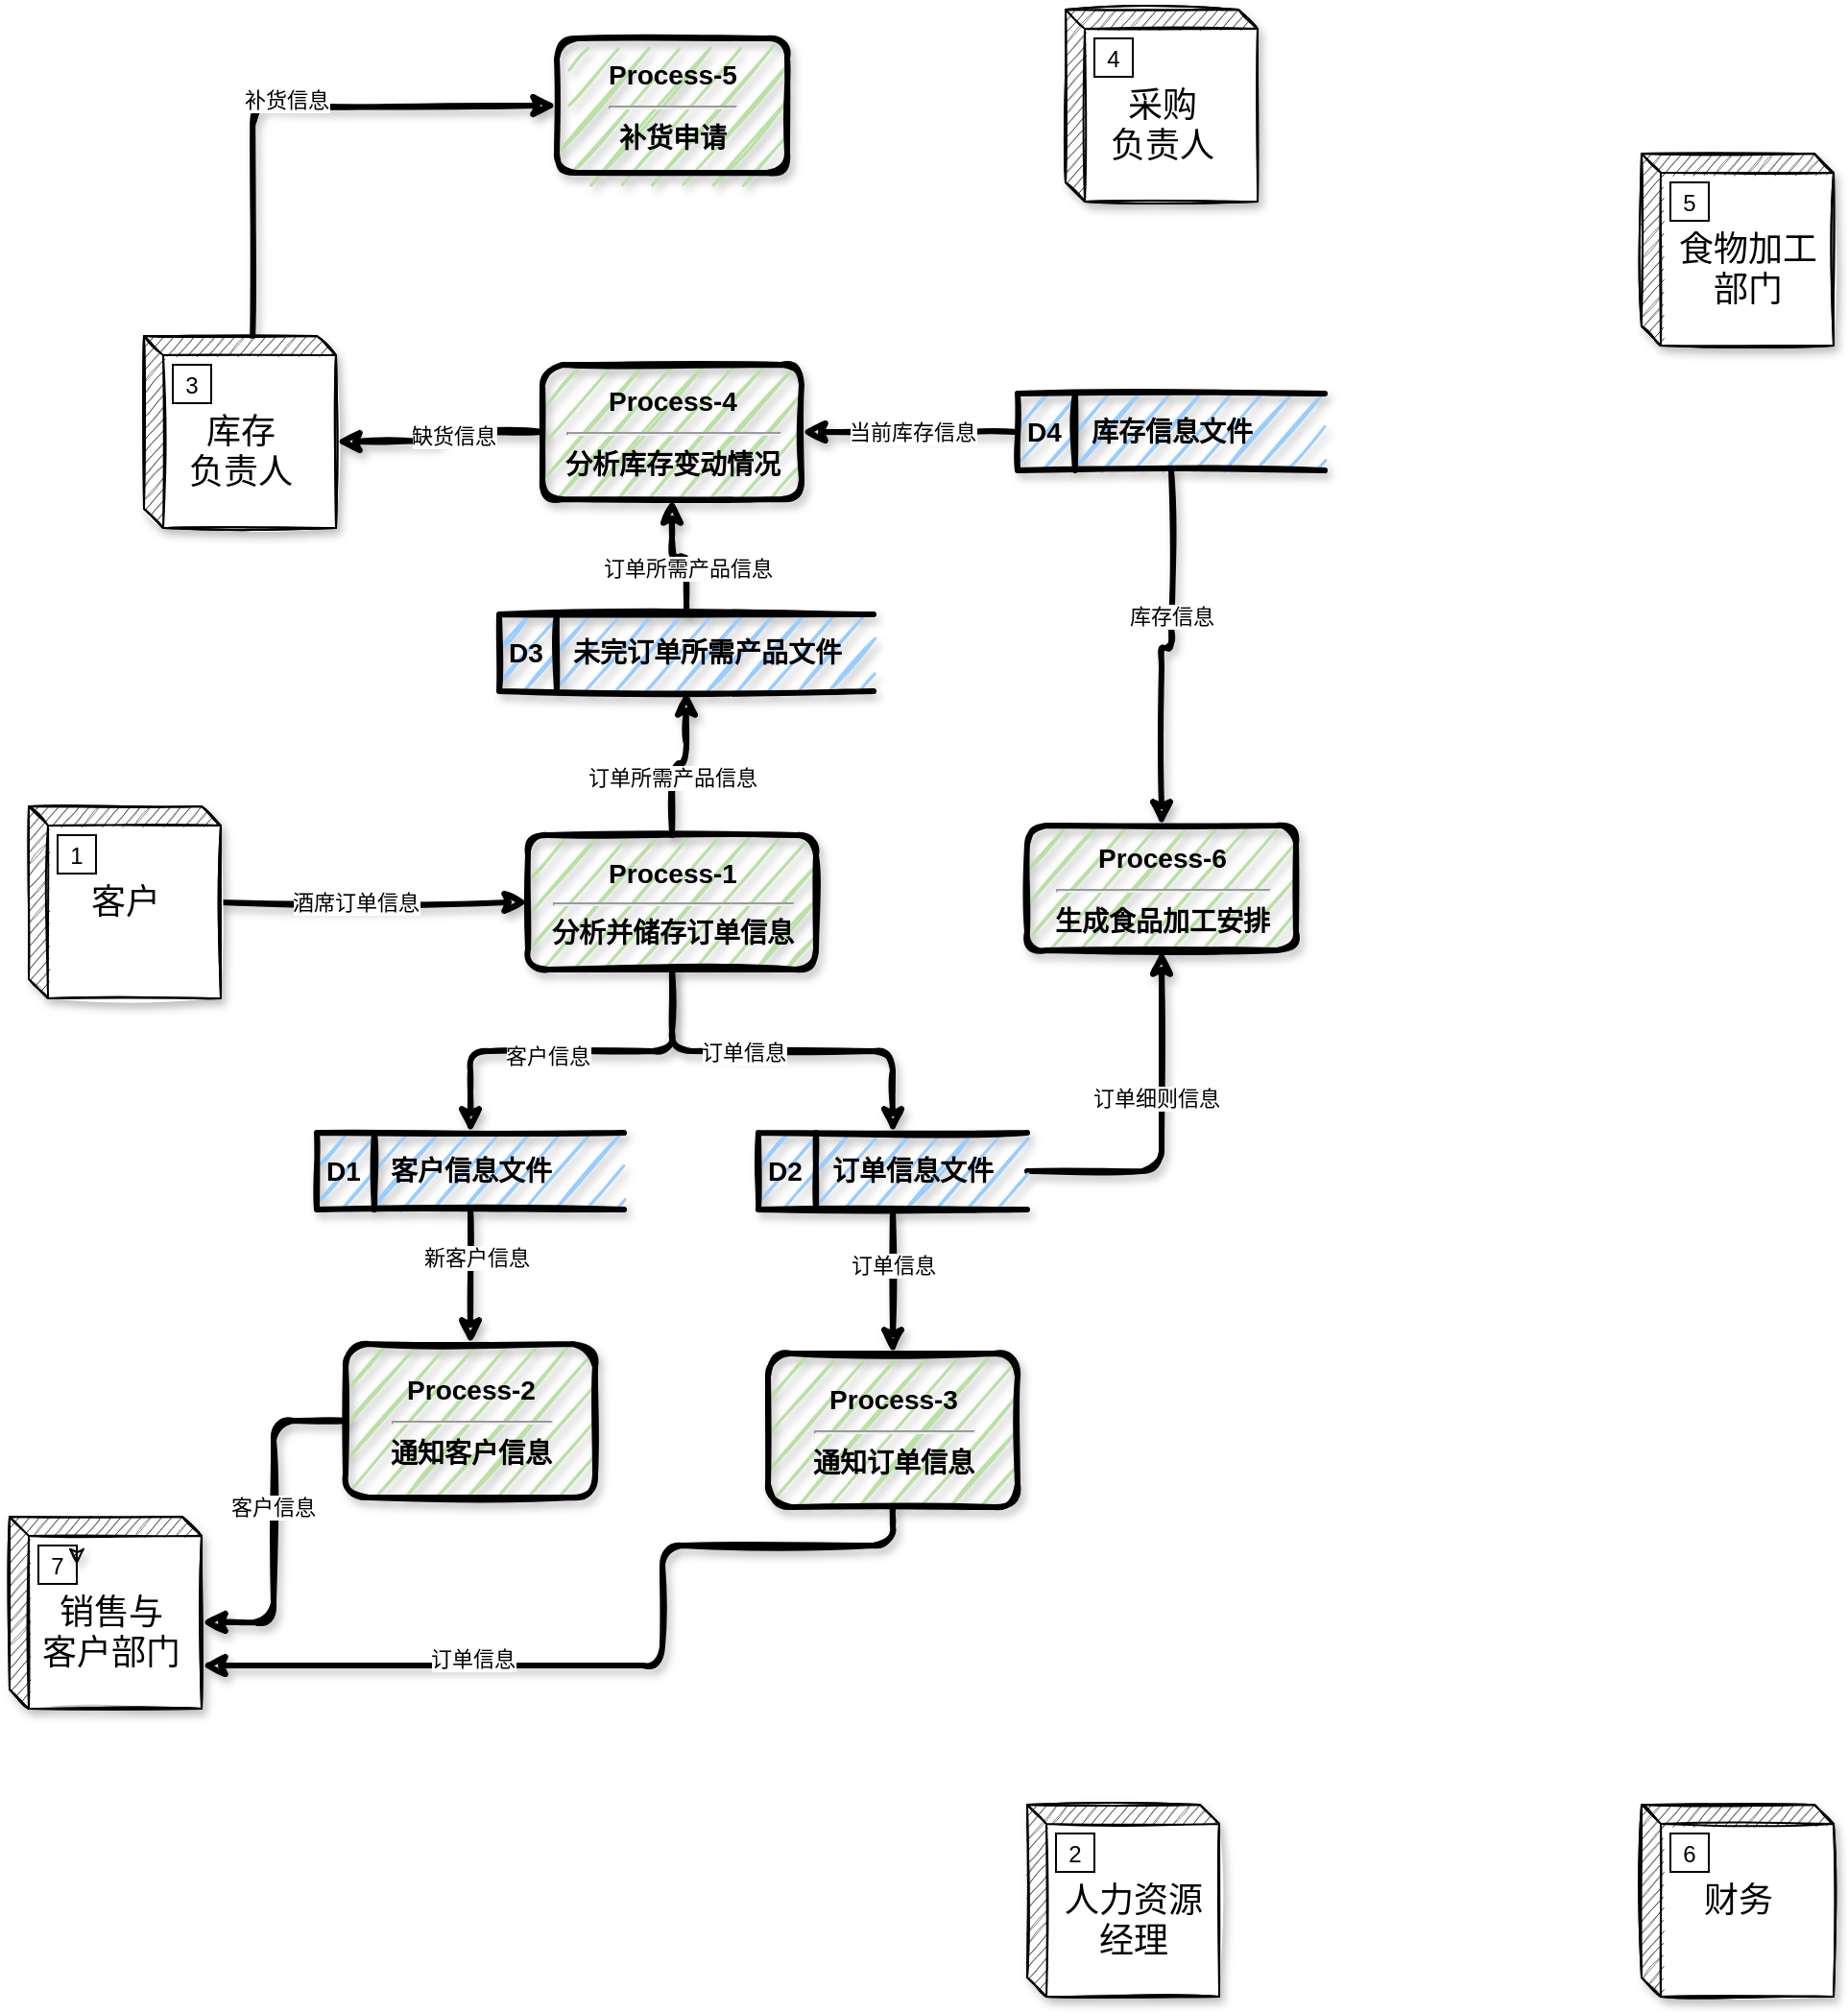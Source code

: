 <mxfile version="14.5.7" type="github">
  <diagram id="C5RBs43oDa-KdzZeNtuy" name="Page-1">
    <mxGraphModel dx="1817" dy="1717" grid="1" gridSize="10" guides="1" tooltips="1" connect="1" arrows="1" fold="1" page="1" pageScale="1" pageWidth="827" pageHeight="1169" math="0" shadow="0">
      <root>
        <mxCell id="WIyWlLk6GJQsqaUBKTNV-0" />
        <mxCell id="WIyWlLk6GJQsqaUBKTNV-1" parent="WIyWlLk6GJQsqaUBKTNV-0" />
        <mxCell id="mS8Wi9VP1vNNWBXcDTI1-18" style="edgeStyle=orthogonalEdgeStyle;rounded=1;orthogonalLoop=1;jettySize=auto;html=1;entryX=0;entryY=0.5;entryDx=0;entryDy=0;sketch=1;shadow=1;strokeWidth=3;" edge="1" parent="WIyWlLk6GJQsqaUBKTNV-1" source="mS8Wi9VP1vNNWBXcDTI1-2" target="mS8Wi9VP1vNNWBXcDTI1-17">
          <mxGeometry relative="1" as="geometry" />
        </mxCell>
        <mxCell id="mS8Wi9VP1vNNWBXcDTI1-19" value="酒席订单信息" style="edgeLabel;html=1;align=center;verticalAlign=middle;resizable=0;points=[];" vertex="1" connectable="0" parent="mS8Wi9VP1vNNWBXcDTI1-18">
          <mxGeometry x="-0.26" y="-1" relative="1" as="geometry">
            <mxPoint x="11" y="-1" as="offset" />
          </mxGeometry>
        </mxCell>
        <mxCell id="mS8Wi9VP1vNNWBXcDTI1-2" value="&lt;p&gt;&lt;span style=&quot;font-size: 18px ; font-family: &amp;#34;comic sans ms&amp;#34;&quot;&gt;客户&lt;/span&gt;&lt;br&gt;&lt;/p&gt;" style="html=1;dashed=0;whitespace=wrap;shape=mxgraph.dfd.externalEntity;sketch=1;shadow=1;" vertex="1" parent="WIyWlLk6GJQsqaUBKTNV-1">
          <mxGeometry x="-60" y="40" width="100" height="100" as="geometry" />
        </mxCell>
        <mxCell id="mS8Wi9VP1vNNWBXcDTI1-3" value="1" style="autosize=1;part=1;resizable=0;strokeColor=inherit;fillColor=inherit;gradientColor=inherit;" vertex="1" parent="mS8Wi9VP1vNNWBXcDTI1-2">
          <mxGeometry width="20" height="20" relative="1" as="geometry">
            <mxPoint x="15" y="15" as="offset" />
          </mxGeometry>
        </mxCell>
        <mxCell id="mS8Wi9VP1vNNWBXcDTI1-56" style="edgeStyle=orthogonalEdgeStyle;sketch=1;orthogonalLoop=1;jettySize=auto;html=1;entryX=0;entryY=0.5;entryDx=0;entryDy=0;shadow=1;strokeWidth=3;exitX=0.566;exitY=0.006;exitDx=0;exitDy=0;exitPerimeter=0;" edge="1" parent="WIyWlLk6GJQsqaUBKTNV-1" source="mS8Wi9VP1vNNWBXcDTI1-4" target="mS8Wi9VP1vNNWBXcDTI1-55">
          <mxGeometry relative="1" as="geometry" />
        </mxCell>
        <mxCell id="mS8Wi9VP1vNNWBXcDTI1-57" value="补货信息" style="edgeLabel;html=1;align=center;verticalAlign=middle;resizable=0;points=[];" vertex="1" connectable="0" parent="mS8Wi9VP1vNNWBXcDTI1-56">
          <mxGeometry x="-0.014" y="3" relative="1" as="geometry">
            <mxPoint as="offset" />
          </mxGeometry>
        </mxCell>
        <mxCell id="mS8Wi9VP1vNNWBXcDTI1-4" value="&lt;font style=&quot;font-size: 18px&quot;&gt;&lt;br&gt;库存&lt;br&gt;负责人&lt;/font&gt;" style="html=1;dashed=0;whitespace=wrap;shape=mxgraph.dfd.externalEntity;sketch=1;shadow=1;" vertex="1" parent="WIyWlLk6GJQsqaUBKTNV-1">
          <mxGeometry y="-205" width="100" height="100" as="geometry" />
        </mxCell>
        <mxCell id="mS8Wi9VP1vNNWBXcDTI1-5" value="3" style="autosize=1;part=1;resizable=0;strokeColor=inherit;fillColor=inherit;gradientColor=inherit;" vertex="1" parent="mS8Wi9VP1vNNWBXcDTI1-4">
          <mxGeometry width="20" height="20" relative="1" as="geometry">
            <mxPoint x="15" y="15" as="offset" />
          </mxGeometry>
        </mxCell>
        <mxCell id="mS8Wi9VP1vNNWBXcDTI1-6" value="&lt;font style=&quot;font-size: 18px&quot;&gt;&lt;br&gt;采购&lt;br&gt;负责人&lt;/font&gt;" style="html=1;dashed=0;whitespace=wrap;shape=mxgraph.dfd.externalEntity;sketch=1;shadow=1;" vertex="1" parent="WIyWlLk6GJQsqaUBKTNV-1">
          <mxGeometry x="480" y="-375" width="100" height="100" as="geometry" />
        </mxCell>
        <mxCell id="mS8Wi9VP1vNNWBXcDTI1-7" value="4" style="autosize=1;part=1;resizable=0;strokeColor=inherit;fillColor=inherit;gradientColor=inherit;" vertex="1" parent="mS8Wi9VP1vNNWBXcDTI1-6">
          <mxGeometry width="20" height="20" relative="1" as="geometry">
            <mxPoint x="15" y="15" as="offset" />
          </mxGeometry>
        </mxCell>
        <mxCell id="mS8Wi9VP1vNNWBXcDTI1-8" value="&lt;font style=&quot;font-size: 18px&quot;&gt;&lt;br&gt;&amp;nbsp; 食物加工&lt;br&gt;&amp;nbsp; 部门&lt;/font&gt;" style="html=1;dashed=0;whitespace=wrap;shape=mxgraph.dfd.externalEntity;sketch=1;shadow=1;" vertex="1" parent="WIyWlLk6GJQsqaUBKTNV-1">
          <mxGeometry x="780" y="-300" width="100" height="100" as="geometry" />
        </mxCell>
        <mxCell id="mS8Wi9VP1vNNWBXcDTI1-9" value="5" style="autosize=1;part=1;resizable=0;strokeColor=inherit;fillColor=inherit;gradientColor=inherit;" vertex="1" parent="mS8Wi9VP1vNNWBXcDTI1-8">
          <mxGeometry width="20" height="20" relative="1" as="geometry">
            <mxPoint x="15" y="15" as="offset" />
          </mxGeometry>
        </mxCell>
        <mxCell id="mS8Wi9VP1vNNWBXcDTI1-10" value="&lt;font style=&quot;font-size: 18px&quot;&gt;财务&lt;/font&gt;" style="html=1;dashed=0;whitespace=wrap;shape=mxgraph.dfd.externalEntity;fontSize=14;shadow=1;sketch=1;" vertex="1" parent="WIyWlLk6GJQsqaUBKTNV-1">
          <mxGeometry x="780" y="560" width="100" height="100" as="geometry" />
        </mxCell>
        <mxCell id="mS8Wi9VP1vNNWBXcDTI1-11" value="6" style="autosize=1;part=1;resizable=0;strokeColor=inherit;fillColor=inherit;gradientColor=inherit;" vertex="1" parent="mS8Wi9VP1vNNWBXcDTI1-10">
          <mxGeometry width="20" height="20" relative="1" as="geometry">
            <mxPoint x="15" y="15" as="offset" />
          </mxGeometry>
        </mxCell>
        <mxCell id="mS8Wi9VP1vNNWBXcDTI1-12" value="&lt;font style=&quot;font-size: 18px&quot;&gt;&lt;br&gt;&amp;nbsp; 人力资源&lt;br&gt;&amp;nbsp; 经理&lt;/font&gt;" style="html=1;dashed=0;whitespace=wrap;shape=mxgraph.dfd.externalEntity;sketch=1;shadow=1;" vertex="1" parent="WIyWlLk6GJQsqaUBKTNV-1">
          <mxGeometry x="460" y="560" width="100" height="100" as="geometry" />
        </mxCell>
        <mxCell id="mS8Wi9VP1vNNWBXcDTI1-13" value="2" style="autosize=1;part=1;resizable=0;strokeColor=inherit;fillColor=inherit;gradientColor=inherit;" vertex="1" parent="mS8Wi9VP1vNNWBXcDTI1-12">
          <mxGeometry width="20" height="20" relative="1" as="geometry">
            <mxPoint x="15" y="15" as="offset" />
          </mxGeometry>
        </mxCell>
        <mxCell id="mS8Wi9VP1vNNWBXcDTI1-14" value="&lt;font style=&quot;font-size: 18px&quot;&gt;&lt;br&gt;&amp;nbsp;销售与&lt;br&gt;&amp;nbsp;客户部门&lt;/font&gt;" style="html=1;dashed=0;whitespace=wrap;shape=mxgraph.dfd.externalEntity;shadow=1;sketch=1;fontSize=14;" vertex="1" parent="WIyWlLk6GJQsqaUBKTNV-1">
          <mxGeometry x="-70" y="410" width="100" height="100" as="geometry" />
        </mxCell>
        <mxCell id="mS8Wi9VP1vNNWBXcDTI1-15" value="7" style="autosize=1;part=1;resizable=0;strokeColor=inherit;fillColor=inherit;gradientColor=inherit;" vertex="1" parent="mS8Wi9VP1vNNWBXcDTI1-14">
          <mxGeometry width="20" height="20" relative="1" as="geometry">
            <mxPoint x="15" y="15" as="offset" />
          </mxGeometry>
        </mxCell>
        <mxCell id="mS8Wi9VP1vNNWBXcDTI1-16" style="edgeStyle=orthogonalEdgeStyle;rounded=0;sketch=1;orthogonalLoop=1;jettySize=auto;html=1;exitX=1;exitY=0.25;exitDx=0;exitDy=0;entryX=1;entryY=0.5;entryDx=0;entryDy=0;shadow=1;fontSize=14;" edge="1" parent="mS8Wi9VP1vNNWBXcDTI1-14" source="mS8Wi9VP1vNNWBXcDTI1-15" target="mS8Wi9VP1vNNWBXcDTI1-15">
          <mxGeometry relative="1" as="geometry" />
        </mxCell>
        <mxCell id="mS8Wi9VP1vNNWBXcDTI1-22" style="edgeStyle=orthogonalEdgeStyle;sketch=1;orthogonalLoop=1;jettySize=auto;html=1;shadow=1;strokeWidth=3;" edge="1" parent="WIyWlLk6GJQsqaUBKTNV-1" source="mS8Wi9VP1vNNWBXcDTI1-17" target="mS8Wi9VP1vNNWBXcDTI1-21">
          <mxGeometry relative="1" as="geometry" />
        </mxCell>
        <mxCell id="mS8Wi9VP1vNNWBXcDTI1-23" value="订单信息" style="edgeLabel;html=1;align=center;verticalAlign=middle;resizable=0;points=[];" vertex="1" connectable="0" parent="mS8Wi9VP1vNNWBXcDTI1-22">
          <mxGeometry x="-0.21" relative="1" as="geometry">
            <mxPoint as="offset" />
          </mxGeometry>
        </mxCell>
        <mxCell id="mS8Wi9VP1vNNWBXcDTI1-25" style="edgeStyle=orthogonalEdgeStyle;sketch=1;orthogonalLoop=1;jettySize=auto;html=1;shadow=1;strokeWidth=3;" edge="1" parent="WIyWlLk6GJQsqaUBKTNV-1" source="mS8Wi9VP1vNNWBXcDTI1-17" target="mS8Wi9VP1vNNWBXcDTI1-24">
          <mxGeometry relative="1" as="geometry" />
        </mxCell>
        <mxCell id="mS8Wi9VP1vNNWBXcDTI1-26" value="客户信息" style="edgeLabel;html=1;align=center;verticalAlign=middle;resizable=0;points=[];" vertex="1" connectable="0" parent="mS8Wi9VP1vNNWBXcDTI1-25">
          <mxGeometry x="0.133" y="2" relative="1" as="geometry">
            <mxPoint as="offset" />
          </mxGeometry>
        </mxCell>
        <mxCell id="mS8Wi9VP1vNNWBXcDTI1-43" style="edgeStyle=orthogonalEdgeStyle;sketch=1;orthogonalLoop=1;jettySize=auto;html=1;shadow=1;strokeWidth=3;" edge="1" parent="WIyWlLk6GJQsqaUBKTNV-1" source="mS8Wi9VP1vNNWBXcDTI1-17" target="mS8Wi9VP1vNNWBXcDTI1-41">
          <mxGeometry relative="1" as="geometry" />
        </mxCell>
        <mxCell id="mS8Wi9VP1vNNWBXcDTI1-44" value="订单所需产品信息" style="edgeLabel;html=1;align=center;verticalAlign=middle;resizable=0;points=[];" vertex="1" connectable="0" parent="mS8Wi9VP1vNNWBXcDTI1-43">
          <mxGeometry x="-0.277" relative="1" as="geometry">
            <mxPoint as="offset" />
          </mxGeometry>
        </mxCell>
        <mxCell id="mS8Wi9VP1vNNWBXcDTI1-17" value="&lt;div&gt;&lt;b style=&quot;font-size: 14px&quot;&gt;Process-1&lt;/b&gt;&lt;/div&gt;&lt;hr&gt;&lt;span style=&quot;font-size: 14px&quot;&gt;&lt;b&gt;分析并储存订单信息&lt;/b&gt;&lt;/span&gt;" style="html=1;dashed=0;whitespace=wrap;rounded=1;shadow=1;sketch=1;strokeColor=#000000;strokeWidth=3;fillColor=#B9E0A5;overflow=visible;" vertex="1" parent="WIyWlLk6GJQsqaUBKTNV-1">
          <mxGeometry x="200" y="55" width="150" height="70" as="geometry" />
        </mxCell>
        <mxCell id="mS8Wi9VP1vNNWBXcDTI1-35" style="edgeStyle=orthogonalEdgeStyle;sketch=1;orthogonalLoop=1;jettySize=auto;html=1;entryX=0.5;entryY=0;entryDx=0;entryDy=0;shadow=1;strokeWidth=3;" edge="1" parent="WIyWlLk6GJQsqaUBKTNV-1" source="mS8Wi9VP1vNNWBXcDTI1-21" target="mS8Wi9VP1vNNWBXcDTI1-34">
          <mxGeometry relative="1" as="geometry" />
        </mxCell>
        <mxCell id="mS8Wi9VP1vNNWBXcDTI1-36" value="订单信息" style="edgeLabel;html=1;align=center;verticalAlign=middle;resizable=0;points=[];" vertex="1" connectable="0" parent="mS8Wi9VP1vNNWBXcDTI1-35">
          <mxGeometry x="-0.242" relative="1" as="geometry">
            <mxPoint as="offset" />
          </mxGeometry>
        </mxCell>
        <mxCell id="mS8Wi9VP1vNNWBXcDTI1-61" style="edgeStyle=orthogonalEdgeStyle;sketch=1;orthogonalLoop=1;jettySize=auto;html=1;entryX=0.5;entryY=1;entryDx=0;entryDy=0;shadow=1;strokeWidth=3;exitX=1;exitY=0.5;exitDx=0;exitDy=0;" edge="1" parent="WIyWlLk6GJQsqaUBKTNV-1" source="mS8Wi9VP1vNNWBXcDTI1-21" target="mS8Wi9VP1vNNWBXcDTI1-58">
          <mxGeometry relative="1" as="geometry" />
        </mxCell>
        <mxCell id="mS8Wi9VP1vNNWBXcDTI1-62" value="订单细则信息" style="edgeLabel;html=1;align=center;verticalAlign=middle;resizable=0;points=[];" vertex="1" connectable="0" parent="mS8Wi9VP1vNNWBXcDTI1-61">
          <mxGeometry x="0.172" y="3" relative="1" as="geometry">
            <mxPoint as="offset" />
          </mxGeometry>
        </mxCell>
        <mxCell id="mS8Wi9VP1vNNWBXcDTI1-21" value="&lt;font style=&quot;font-size: 14px&quot;&gt;&lt;b&gt;D2&amp;nbsp; &amp;nbsp; 订单信息文件&lt;/b&gt;&lt;/font&gt;" style="html=1;dashed=0;whitespace=wrap;shape=mxgraph.dfd.dataStoreID;align=left;spacingLeft=3;points=[[0,0],[0.5,0],[1,0],[0,0.5],[1,0.5],[0,1],[0.5,1],[1,1]];rounded=1;shadow=1;sketch=1;strokeWidth=3;fillColor=#99CCFF;" vertex="1" parent="WIyWlLk6GJQsqaUBKTNV-1">
          <mxGeometry x="320" y="210" width="140" height="40" as="geometry" />
        </mxCell>
        <mxCell id="mS8Wi9VP1vNNWBXcDTI1-28" style="edgeStyle=orthogonalEdgeStyle;sketch=1;orthogonalLoop=1;jettySize=auto;html=1;entryX=0.5;entryY=0;entryDx=0;entryDy=0;shadow=1;strokeWidth=3;" edge="1" parent="WIyWlLk6GJQsqaUBKTNV-1" source="mS8Wi9VP1vNNWBXcDTI1-24" target="mS8Wi9VP1vNNWBXcDTI1-27">
          <mxGeometry relative="1" as="geometry" />
        </mxCell>
        <mxCell id="mS8Wi9VP1vNNWBXcDTI1-29" value="新客户信息" style="edgeLabel;html=1;align=center;verticalAlign=middle;resizable=0;points=[];" vertex="1" connectable="0" parent="mS8Wi9VP1vNNWBXcDTI1-28">
          <mxGeometry x="-0.293" y="3" relative="1" as="geometry">
            <mxPoint as="offset" />
          </mxGeometry>
        </mxCell>
        <mxCell id="mS8Wi9VP1vNNWBXcDTI1-24" value="&lt;b&gt;&lt;font style=&quot;font-size: 14px&quot;&gt;D1&amp;nbsp; &amp;nbsp; 客户信息文件&lt;/font&gt;&lt;/b&gt;" style="html=1;dashed=0;whitespace=wrap;shape=mxgraph.dfd.dataStoreID;align=left;spacingLeft=3;points=[[0,0],[0.5,0],[1,0],[0,0.5],[1,0.5],[0,1],[0.5,1],[1,1]];rounded=1;shadow=1;sketch=1;strokeWidth=3;fillColor=#99CCFF;" vertex="1" parent="WIyWlLk6GJQsqaUBKTNV-1">
          <mxGeometry x="90" y="210" width="160" height="40" as="geometry" />
        </mxCell>
        <mxCell id="mS8Wi9VP1vNNWBXcDTI1-30" style="edgeStyle=orthogonalEdgeStyle;sketch=1;orthogonalLoop=1;jettySize=auto;html=1;entryX=0;entryY=0;entryDx=100;entryDy=55;entryPerimeter=0;shadow=1;strokeWidth=3;" edge="1" parent="WIyWlLk6GJQsqaUBKTNV-1" source="mS8Wi9VP1vNNWBXcDTI1-27" target="mS8Wi9VP1vNNWBXcDTI1-14">
          <mxGeometry relative="1" as="geometry" />
        </mxCell>
        <mxCell id="mS8Wi9VP1vNNWBXcDTI1-31" value="客户信息" style="edgeLabel;html=1;align=center;verticalAlign=middle;resizable=0;points=[];" vertex="1" connectable="0" parent="mS8Wi9VP1vNNWBXcDTI1-30">
          <mxGeometry x="0.31" y="-1" relative="1" as="geometry">
            <mxPoint y="-36" as="offset" />
          </mxGeometry>
        </mxCell>
        <mxCell id="mS8Wi9VP1vNNWBXcDTI1-27" value="&lt;b style=&quot;font-size: 14px&quot;&gt;&lt;font style=&quot;font-size: 14px&quot;&gt;Process-2&lt;/font&gt;&lt;/b&gt;&lt;hr style=&quot;font-size: 14px&quot;&gt;&lt;b style=&quot;font-size: 14px&quot;&gt;&lt;font style=&quot;font-size: 14px&quot;&gt;通知客户信息&lt;/font&gt;&lt;/b&gt;" style="html=1;dashed=0;whitespace=wrap;rounded=1;shadow=1;sketch=1;strokeWidth=3;fillColor=#B9E0A5;align=center;" vertex="1" parent="WIyWlLk6GJQsqaUBKTNV-1">
          <mxGeometry x="105" y="320" width="130" height="80" as="geometry" />
        </mxCell>
        <mxCell id="mS8Wi9VP1vNNWBXcDTI1-37" style="edgeStyle=orthogonalEdgeStyle;sketch=1;orthogonalLoop=1;jettySize=auto;html=1;entryX=0;entryY=0;entryDx=100;entryDy=77.5;entryPerimeter=0;shadow=1;strokeWidth=3;" edge="1" parent="WIyWlLk6GJQsqaUBKTNV-1" source="mS8Wi9VP1vNNWBXcDTI1-34" target="mS8Wi9VP1vNNWBXcDTI1-14">
          <mxGeometry relative="1" as="geometry">
            <Array as="points">
              <mxPoint x="390" y="425" />
              <mxPoint x="270" y="425" />
              <mxPoint x="270" y="488" />
            </Array>
          </mxGeometry>
        </mxCell>
        <mxCell id="mS8Wi9VP1vNNWBXcDTI1-38" value="订单信息" style="edgeLabel;html=1;align=center;verticalAlign=middle;resizable=0;points=[];" vertex="1" connectable="0" parent="mS8Wi9VP1vNNWBXcDTI1-37">
          <mxGeometry x="0.364" y="-4" relative="1" as="geometry">
            <mxPoint as="offset" />
          </mxGeometry>
        </mxCell>
        <mxCell id="mS8Wi9VP1vNNWBXcDTI1-34" value="&lt;div style=&quot;font-size: 14px&quot;&gt;&lt;span&gt;&lt;b&gt;&lt;font style=&quot;font-size: 14px&quot;&gt;Process-3&lt;/font&gt;&lt;/b&gt;&lt;/span&gt;&lt;/div&gt;&lt;hr style=&quot;font-size: 14px&quot;&gt;&lt;b style=&quot;font-size: 14px&quot;&gt;&lt;font style=&quot;font-size: 14px&quot;&gt;通知订单信息&lt;/font&gt;&lt;/b&gt;" style="html=1;dashed=0;whitespace=wrap;rounded=1;shadow=1;sketch=1;strokeWidth=3;fillColor=#B9E0A5;align=center;" vertex="1" parent="WIyWlLk6GJQsqaUBKTNV-1">
          <mxGeometry x="325" y="325" width="130" height="80" as="geometry" />
        </mxCell>
        <mxCell id="mS8Wi9VP1vNNWBXcDTI1-46" style="edgeStyle=orthogonalEdgeStyle;sketch=1;orthogonalLoop=1;jettySize=auto;html=1;entryX=0.5;entryY=1;entryDx=0;entryDy=0;shadow=1;strokeWidth=3;" edge="1" parent="WIyWlLk6GJQsqaUBKTNV-1" source="mS8Wi9VP1vNNWBXcDTI1-41" target="mS8Wi9VP1vNNWBXcDTI1-45">
          <mxGeometry relative="1" as="geometry" />
        </mxCell>
        <mxCell id="mS8Wi9VP1vNNWBXcDTI1-54" value="订单所需产品信息" style="edgeLabel;html=1;align=center;verticalAlign=middle;resizable=0;points=[];" vertex="1" connectable="0" parent="mS8Wi9VP1vNNWBXcDTI1-46">
          <mxGeometry x="-0.272" relative="1" as="geometry">
            <mxPoint as="offset" />
          </mxGeometry>
        </mxCell>
        <mxCell id="mS8Wi9VP1vNNWBXcDTI1-41" value="&lt;b&gt;&lt;font style=&quot;font-size: 14px&quot;&gt;D3&amp;nbsp; &amp;nbsp; 未完订单所需产品文件&lt;/font&gt;&lt;/b&gt;" style="html=1;dashed=0;whitespace=wrap;shape=mxgraph.dfd.dataStoreID;align=left;spacingLeft=3;points=[[0,0],[0.5,0],[1,0],[0,0.5],[1,0.5],[0,1],[0.5,1],[1,1]];rounded=1;shadow=1;sketch=1;strokeWidth=3;fillColor=#99CCFF;" vertex="1" parent="WIyWlLk6GJQsqaUBKTNV-1">
          <mxGeometry x="185" y="-60" width="195" height="40" as="geometry" />
        </mxCell>
        <mxCell id="mS8Wi9VP1vNNWBXcDTI1-52" style="edgeStyle=orthogonalEdgeStyle;sketch=1;orthogonalLoop=1;jettySize=auto;html=1;entryX=0;entryY=0;entryDx=100;entryDy=55;entryPerimeter=0;shadow=1;strokeWidth=3;" edge="1" parent="WIyWlLk6GJQsqaUBKTNV-1" source="mS8Wi9VP1vNNWBXcDTI1-45" target="mS8Wi9VP1vNNWBXcDTI1-4">
          <mxGeometry relative="1" as="geometry" />
        </mxCell>
        <mxCell id="mS8Wi9VP1vNNWBXcDTI1-53" value="缺货信息" style="edgeLabel;html=1;align=center;verticalAlign=middle;resizable=0;points=[];" vertex="1" connectable="0" parent="mS8Wi9VP1vNNWBXcDTI1-52">
          <mxGeometry x="-0.172" y="2" relative="1" as="geometry">
            <mxPoint as="offset" />
          </mxGeometry>
        </mxCell>
        <mxCell id="mS8Wi9VP1vNNWBXcDTI1-45" value="&lt;b style=&quot;font-size: 14px&quot;&gt;&lt;font style=&quot;font-size: 14px&quot;&gt;Process-4&lt;/font&gt;&lt;/b&gt;&lt;hr style=&quot;font-size: 14px&quot;&gt;&lt;b style=&quot;font-size: 14px&quot;&gt;&lt;font style=&quot;font-size: 14px&quot;&gt;分析库存变动情况&lt;/font&gt;&lt;/b&gt;" style="html=1;dashed=0;whitespace=wrap;rounded=1;shadow=1;sketch=1;strokeWidth=3;fillColor=#B9E0A5;align=center;" vertex="1" parent="WIyWlLk6GJQsqaUBKTNV-1">
          <mxGeometry x="207.5" y="-190" width="135" height="70" as="geometry" />
        </mxCell>
        <mxCell id="mS8Wi9VP1vNNWBXcDTI1-49" style="edgeStyle=orthogonalEdgeStyle;sketch=1;orthogonalLoop=1;jettySize=auto;html=1;entryX=1;entryY=0.5;entryDx=0;entryDy=0;shadow=1;strokeWidth=3;exitX=0;exitY=0.5;exitDx=0;exitDy=0;" edge="1" parent="WIyWlLk6GJQsqaUBKTNV-1" source="mS8Wi9VP1vNNWBXcDTI1-48" target="mS8Wi9VP1vNNWBXcDTI1-45">
          <mxGeometry relative="1" as="geometry">
            <Array as="points">
              <mxPoint x="420" y="-155" />
              <mxPoint x="420" y="-155" />
            </Array>
          </mxGeometry>
        </mxCell>
        <mxCell id="mS8Wi9VP1vNNWBXcDTI1-50" value="当前库存信息" style="edgeLabel;html=1;align=center;verticalAlign=middle;resizable=0;points=[];" vertex="1" connectable="0" parent="mS8Wi9VP1vNNWBXcDTI1-49">
          <mxGeometry x="0.178" relative="1" as="geometry">
            <mxPoint x="11" as="offset" />
          </mxGeometry>
        </mxCell>
        <mxCell id="mS8Wi9VP1vNNWBXcDTI1-59" style="edgeStyle=orthogonalEdgeStyle;sketch=1;orthogonalLoop=1;jettySize=auto;html=1;entryX=0.5;entryY=0;entryDx=0;entryDy=0;shadow=1;strokeWidth=3;" edge="1" parent="WIyWlLk6GJQsqaUBKTNV-1" source="mS8Wi9VP1vNNWBXcDTI1-48" target="mS8Wi9VP1vNNWBXcDTI1-58">
          <mxGeometry relative="1" as="geometry" />
        </mxCell>
        <mxCell id="mS8Wi9VP1vNNWBXcDTI1-60" value="库存信息" style="edgeLabel;html=1;align=center;verticalAlign=middle;resizable=0;points=[];" vertex="1" connectable="0" parent="mS8Wi9VP1vNNWBXcDTI1-59">
          <mxGeometry x="-0.198" relative="1" as="geometry">
            <mxPoint as="offset" />
          </mxGeometry>
        </mxCell>
        <mxCell id="mS8Wi9VP1vNNWBXcDTI1-48" value="&lt;b&gt;&lt;font style=&quot;font-size: 14px&quot;&gt;D4&amp;nbsp; &amp;nbsp; 库存信息文件&lt;/font&gt;&lt;/b&gt;" style="html=1;dashed=0;whitespace=wrap;shape=mxgraph.dfd.dataStoreID;align=left;spacingLeft=3;points=[[0,0],[0.5,0],[1,0],[0,0.5],[1,0.5],[0,1],[0.5,1],[1,1]];rounded=1;shadow=1;sketch=1;strokeWidth=3;fillColor=#99CCFF;" vertex="1" parent="WIyWlLk6GJQsqaUBKTNV-1">
          <mxGeometry x="455" y="-175" width="160" height="40" as="geometry" />
        </mxCell>
        <mxCell id="mS8Wi9VP1vNNWBXcDTI1-55" value="&lt;span style=&quot;font-size: 14px&quot;&gt;&lt;font style=&quot;font-size: 14px&quot;&gt;&lt;b&gt;Process-5&lt;/b&gt;&lt;/font&gt;&lt;/span&gt;&lt;hr style=&quot;font-size: 14px&quot;&gt;&lt;span style=&quot;font-size: 14px&quot;&gt;&lt;font style=&quot;font-size: 14px&quot;&gt;&lt;b&gt;补货申请&lt;/b&gt;&lt;/font&gt;&lt;/span&gt;" style="html=1;dashed=0;whitespace=wrap;rounded=1;shadow=1;sketch=1;strokeWidth=3;align=center;fillColor=#B9E0A5;" vertex="1" parent="WIyWlLk6GJQsqaUBKTNV-1">
          <mxGeometry x="215" y="-360" width="120" height="70" as="geometry" />
        </mxCell>
        <mxCell id="mS8Wi9VP1vNNWBXcDTI1-58" value="&lt;b style=&quot;font-size: 14px&quot;&gt;&lt;font style=&quot;font-size: 14px&quot;&gt;Process-6&lt;/font&gt;&lt;/b&gt;&lt;hr style=&quot;font-size: 14px&quot;&gt;&lt;b style=&quot;font-size: 14px&quot;&gt;&lt;font style=&quot;font-size: 14px&quot;&gt;生成食品加工安排&lt;/font&gt;&lt;/b&gt;" style="html=1;dashed=0;whitespace=wrap;rounded=1;shadow=1;sketch=1;strokeWidth=3;fillColor=#B9E0A5;align=center;" vertex="1" parent="WIyWlLk6GJQsqaUBKTNV-1">
          <mxGeometry x="460" y="50" width="140" height="65" as="geometry" />
        </mxCell>
      </root>
    </mxGraphModel>
  </diagram>
</mxfile>

